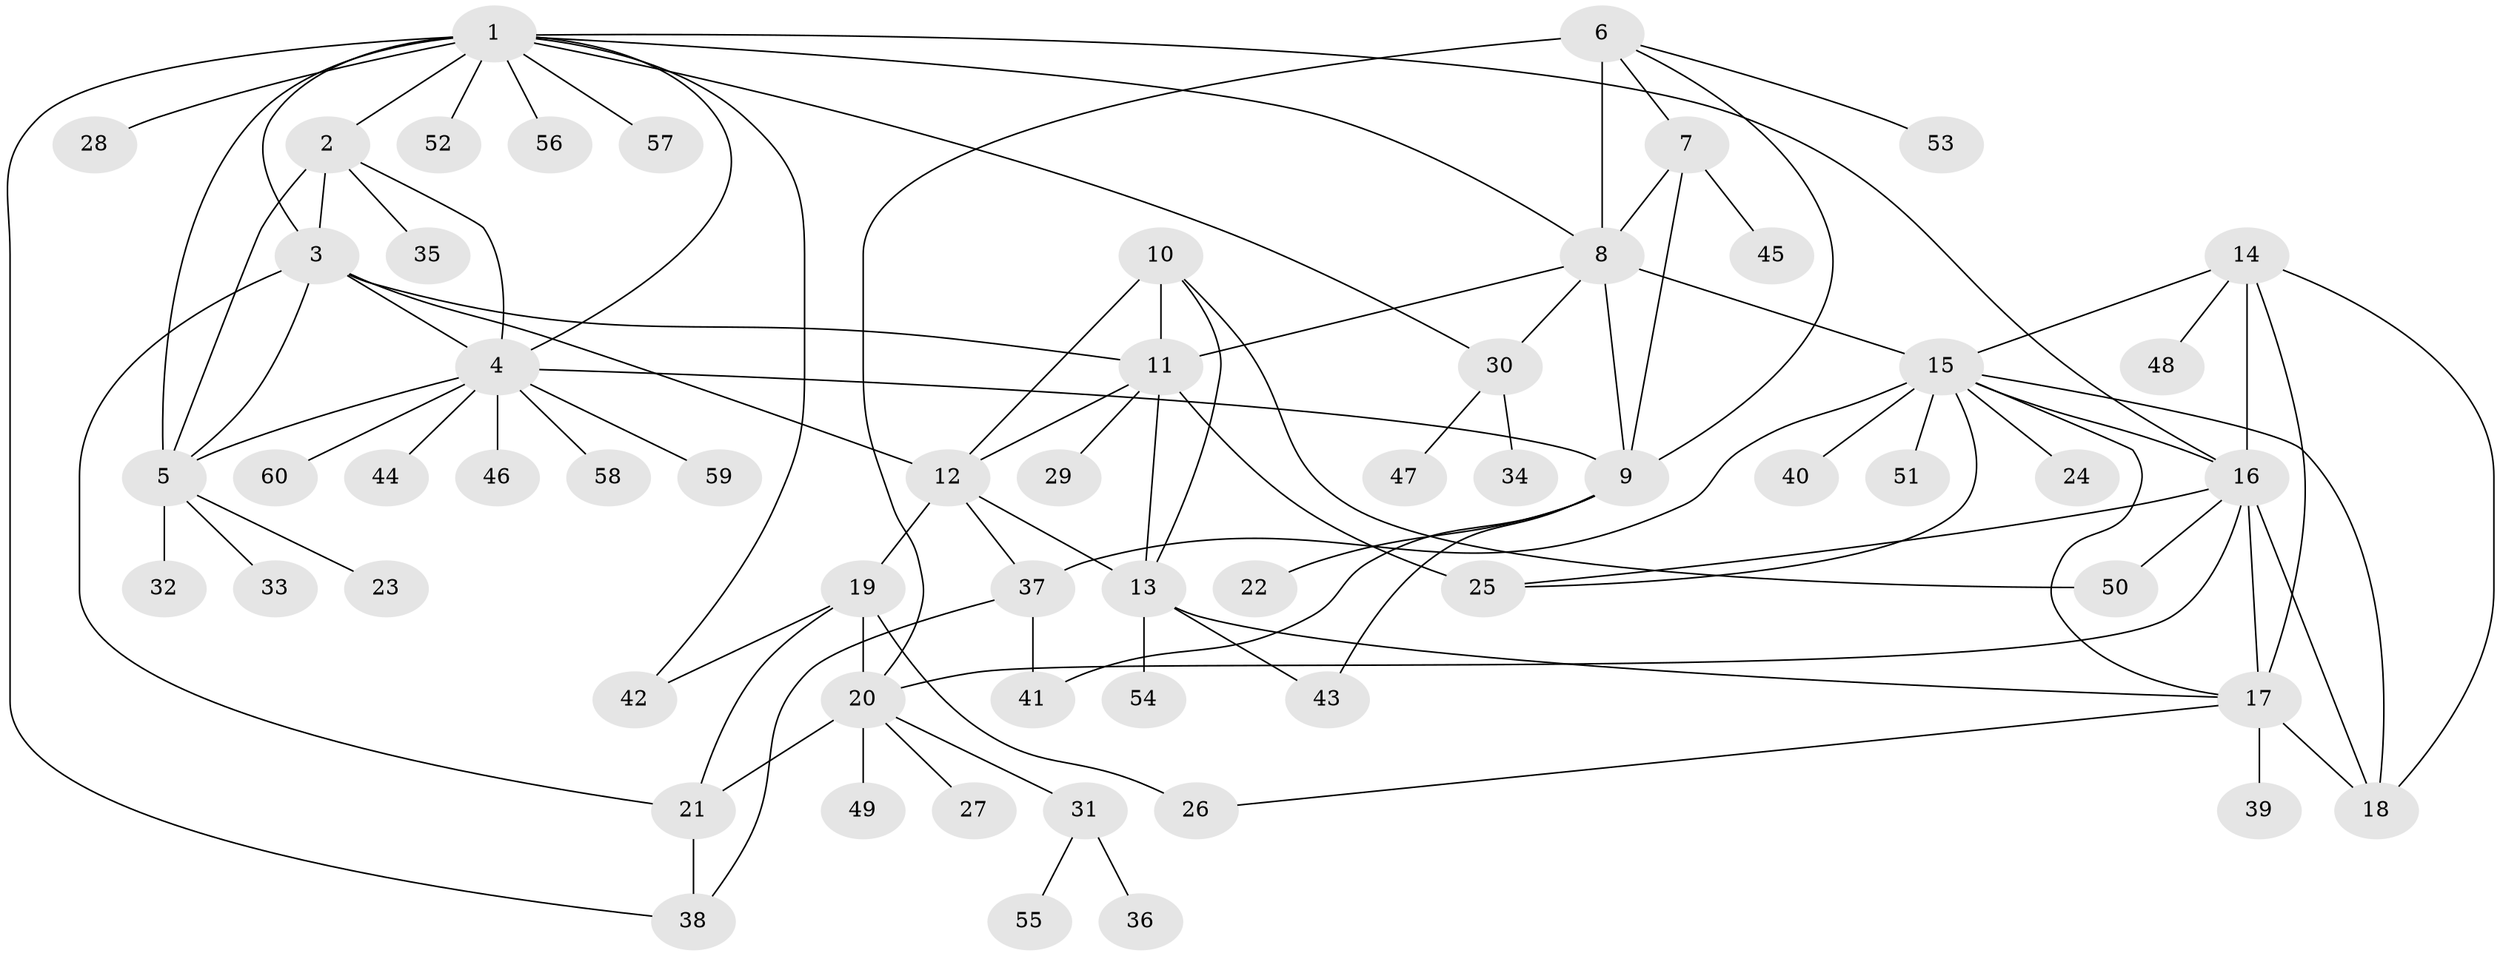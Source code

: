 // original degree distribution, {15: 0.008333333333333333, 8: 0.041666666666666664, 12: 0.008333333333333333, 5: 0.025, 9: 0.06666666666666667, 7: 0.05, 6: 0.016666666666666666, 11: 0.008333333333333333, 10: 0.016666666666666666, 14: 0.008333333333333333, 13: 0.008333333333333333, 1: 0.6, 2: 0.10833333333333334, 4: 0.016666666666666666, 3: 0.016666666666666666}
// Generated by graph-tools (version 1.1) at 2025/37/03/09/25 02:37:29]
// undirected, 60 vertices, 97 edges
graph export_dot {
graph [start="1"]
  node [color=gray90,style=filled];
  1;
  2;
  3;
  4;
  5;
  6;
  7;
  8;
  9;
  10;
  11;
  12;
  13;
  14;
  15;
  16;
  17;
  18;
  19;
  20;
  21;
  22;
  23;
  24;
  25;
  26;
  27;
  28;
  29;
  30;
  31;
  32;
  33;
  34;
  35;
  36;
  37;
  38;
  39;
  40;
  41;
  42;
  43;
  44;
  45;
  46;
  47;
  48;
  49;
  50;
  51;
  52;
  53;
  54;
  55;
  56;
  57;
  58;
  59;
  60;
  1 -- 2 [weight=1.0];
  1 -- 3 [weight=2.0];
  1 -- 4 [weight=1.0];
  1 -- 5 [weight=1.0];
  1 -- 8 [weight=1.0];
  1 -- 16 [weight=1.0];
  1 -- 28 [weight=1.0];
  1 -- 30 [weight=1.0];
  1 -- 38 [weight=1.0];
  1 -- 42 [weight=1.0];
  1 -- 52 [weight=1.0];
  1 -- 56 [weight=1.0];
  1 -- 57 [weight=1.0];
  2 -- 3 [weight=2.0];
  2 -- 4 [weight=1.0];
  2 -- 5 [weight=1.0];
  2 -- 35 [weight=2.0];
  3 -- 4 [weight=2.0];
  3 -- 5 [weight=2.0];
  3 -- 11 [weight=1.0];
  3 -- 12 [weight=1.0];
  3 -- 21 [weight=1.0];
  4 -- 5 [weight=1.0];
  4 -- 9 [weight=1.0];
  4 -- 44 [weight=1.0];
  4 -- 46 [weight=1.0];
  4 -- 58 [weight=1.0];
  4 -- 59 [weight=1.0];
  4 -- 60 [weight=1.0];
  5 -- 23 [weight=1.0];
  5 -- 32 [weight=1.0];
  5 -- 33 [weight=1.0];
  6 -- 7 [weight=1.0];
  6 -- 8 [weight=3.0];
  6 -- 9 [weight=1.0];
  6 -- 20 [weight=1.0];
  6 -- 53 [weight=1.0];
  7 -- 8 [weight=3.0];
  7 -- 9 [weight=1.0];
  7 -- 45 [weight=1.0];
  8 -- 9 [weight=3.0];
  8 -- 11 [weight=1.0];
  8 -- 15 [weight=1.0];
  8 -- 30 [weight=1.0];
  9 -- 22 [weight=1.0];
  9 -- 41 [weight=1.0];
  9 -- 43 [weight=1.0];
  10 -- 11 [weight=3.0];
  10 -- 12 [weight=1.0];
  10 -- 13 [weight=1.0];
  10 -- 50 [weight=1.0];
  11 -- 12 [weight=3.0];
  11 -- 13 [weight=3.0];
  11 -- 25 [weight=8.0];
  11 -- 29 [weight=3.0];
  12 -- 13 [weight=1.0];
  12 -- 19 [weight=1.0];
  12 -- 37 [weight=1.0];
  13 -- 17 [weight=1.0];
  13 -- 43 [weight=1.0];
  13 -- 54 [weight=1.0];
  14 -- 15 [weight=1.0];
  14 -- 16 [weight=2.0];
  14 -- 17 [weight=1.0];
  14 -- 18 [weight=1.0];
  14 -- 48 [weight=2.0];
  15 -- 16 [weight=2.0];
  15 -- 17 [weight=1.0];
  15 -- 18 [weight=1.0];
  15 -- 24 [weight=1.0];
  15 -- 25 [weight=1.0];
  15 -- 37 [weight=2.0];
  15 -- 40 [weight=1.0];
  15 -- 51 [weight=1.0];
  16 -- 17 [weight=2.0];
  16 -- 18 [weight=2.0];
  16 -- 20 [weight=1.0];
  16 -- 25 [weight=1.0];
  16 -- 50 [weight=1.0];
  17 -- 18 [weight=1.0];
  17 -- 26 [weight=1.0];
  17 -- 39 [weight=1.0];
  19 -- 20 [weight=4.0];
  19 -- 21 [weight=1.0];
  19 -- 26 [weight=2.0];
  19 -- 42 [weight=1.0];
  20 -- 21 [weight=4.0];
  20 -- 27 [weight=3.0];
  20 -- 31 [weight=1.0];
  20 -- 49 [weight=2.0];
  21 -- 38 [weight=2.0];
  30 -- 34 [weight=1.0];
  30 -- 47 [weight=1.0];
  31 -- 36 [weight=1.0];
  31 -- 55 [weight=1.0];
  37 -- 38 [weight=1.0];
  37 -- 41 [weight=1.0];
}
